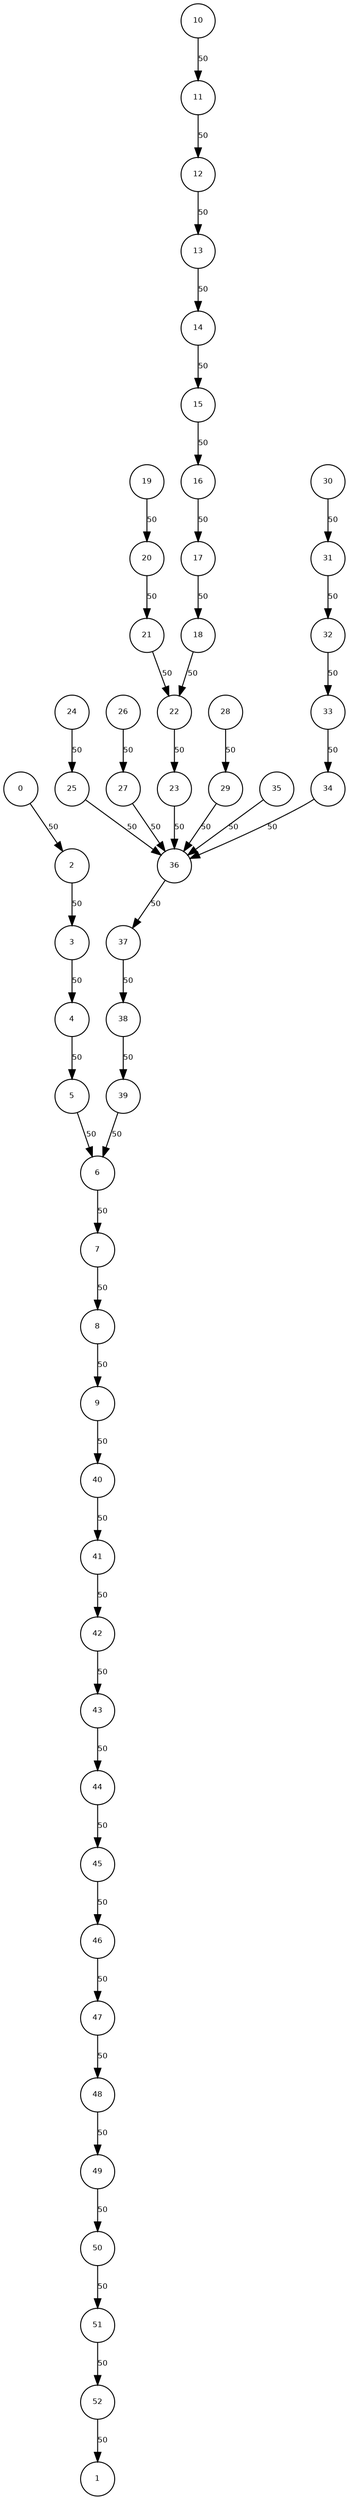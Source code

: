 digraph G{
fontname = "Bitstream Vera Sans"
fontname = "Bitstream Vera Sans"
fontsize = 8
node [
fontname = "Bitstream Vera Sans"
fontsize = 8
shape = "circle"
]
edge [
fontname = "Bitstream Vera Sans"
fontsize = 8
]
[label=42]
[label=48]
[label=43]
[label=49]
[label=52]
[label=24]
[label=25]
[label=26]
[label=27]
[label=20]
[label=21]
[label=22]
[label=23]
[label=46]
[label=47]
[label=44]
[label=45]
[label=28]
[label=29]
[label=40]
[label=41]
[label=1]
[label=0]
[label=3]
[label=2]
[label=5]
[label=4]
[label=7]
[label=6]
[label=9]
[label=8]
[label=51]
[label=39]
[label=38]
[label=11]
[label=10]
[label=13]
[label=12]
[label=15]
[label=14]
[label=17]
[label=16]
[label=19]
[label=18]
[label=31]
[label=30]
[label=37]
[label=36]
[label=35]
[label=34]
[label=33]
[label=32]
[label=50]
42->43
48->49
43->44
49->50
52->1
24->25
25->36
26->27
27->36
20->21
21->22
22->23
23->36
46->47
47->48
44->45
45->46
28->29
29->36
40->41
41->42
0->2
3->4
2->3
5->6
4->5
7->8
6->7
9->40
8->9
51->52
39->6
38->39
11->12
10->11
13->14
12->13
15->16
14->15
17->18
16->17
19->20
18->22
31->32
30->31
37->38
36->37
35->36
34->36
33->34
32->33
50->51
}